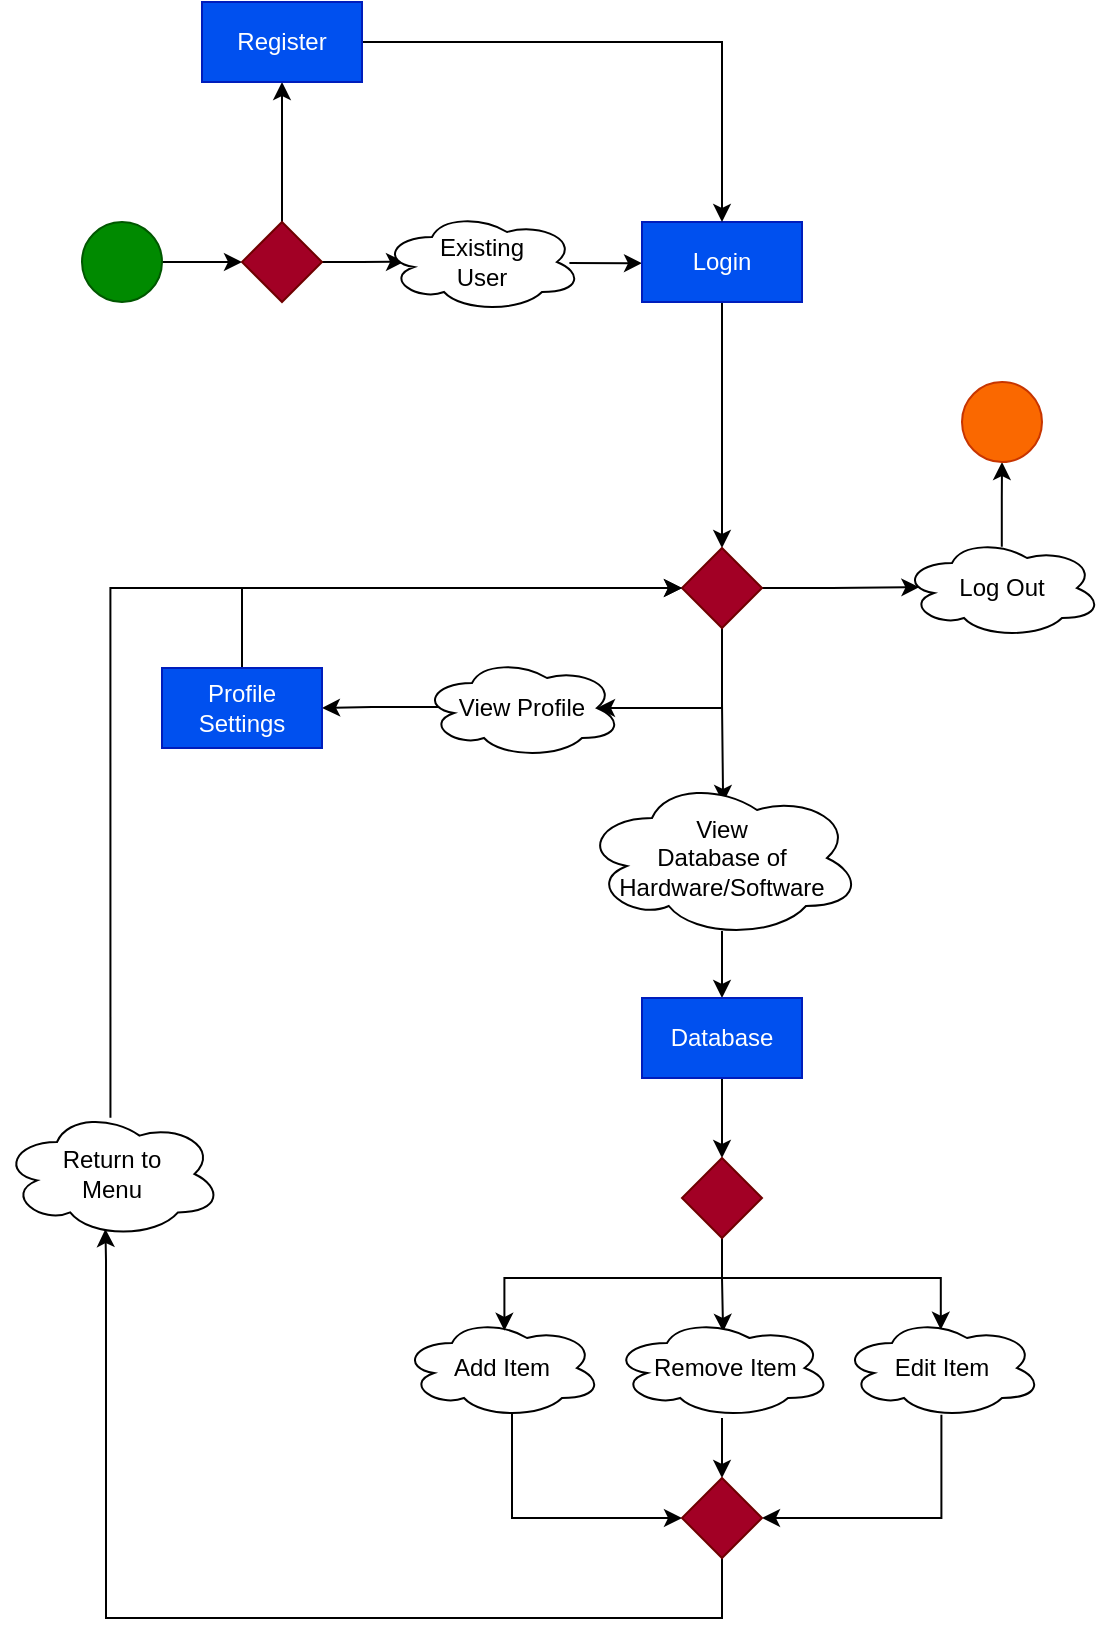 <mxfile version="21.3.2" type="device">
  <diagram name="Page-1" id="KKDiJUULvBYb42bfsppv">
    <mxGraphModel dx="1259" dy="627" grid="1" gridSize="10" guides="1" tooltips="1" connect="1" arrows="1" fold="1" page="1" pageScale="1" pageWidth="850" pageHeight="1100" math="0" shadow="0">
      <root>
        <mxCell id="0" />
        <mxCell id="1" parent="0" />
        <mxCell id="onUoi8UkNJH3Dttnj52P-67" style="edgeStyle=orthogonalEdgeStyle;rounded=0;orthogonalLoop=1;jettySize=auto;html=1;entryX=0;entryY=0.5;entryDx=0;entryDy=0;" parent="1" source="onUoi8UkNJH3Dttnj52P-14" target="onUoi8UkNJH3Dttnj52P-16" edge="1">
          <mxGeometry relative="1" as="geometry" />
        </mxCell>
        <mxCell id="onUoi8UkNJH3Dttnj52P-14" value="" style="ellipse;whiteSpace=wrap;html=1;aspect=fixed;fillColor=#008a00;fontColor=#ffffff;strokeColor=#005700;" parent="1" vertex="1">
          <mxGeometry x="80" y="120" width="40" height="40" as="geometry" />
        </mxCell>
        <mxCell id="onUoi8UkNJH3Dttnj52P-24" style="edgeStyle=orthogonalEdgeStyle;rounded=0;orthogonalLoop=1;jettySize=auto;html=1;entryX=0.11;entryY=0.498;entryDx=0;entryDy=0;entryPerimeter=0;" parent="1" source="onUoi8UkNJH3Dttnj52P-16" target="onUoi8UkNJH3Dttnj52P-23" edge="1">
          <mxGeometry relative="1" as="geometry" />
        </mxCell>
        <mxCell id="lmUzXylaOOdWKBD0-3yT-2" style="edgeStyle=orthogonalEdgeStyle;rounded=0;orthogonalLoop=1;jettySize=auto;html=1;exitX=0.5;exitY=0;exitDx=0;exitDy=0;entryX=0.5;entryY=1;entryDx=0;entryDy=0;" edge="1" parent="1" source="onUoi8UkNJH3Dttnj52P-16" target="lmUzXylaOOdWKBD0-3yT-1">
          <mxGeometry relative="1" as="geometry" />
        </mxCell>
        <mxCell id="onUoi8UkNJH3Dttnj52P-16" value="" style="rhombus;whiteSpace=wrap;html=1;fillColor=#a20025;fontColor=#ffffff;strokeColor=#6F0000;" parent="1" vertex="1">
          <mxGeometry x="160" y="120" width="40" height="40" as="geometry" />
        </mxCell>
        <mxCell id="onUoi8UkNJH3Dttnj52P-26" style="edgeStyle=orthogonalEdgeStyle;rounded=0;orthogonalLoop=1;jettySize=auto;html=1;entryX=0;entryY=0.5;entryDx=0;entryDy=0;exitX=0.937;exitY=0.511;exitDx=0;exitDy=0;exitPerimeter=0;" parent="1" source="onUoi8UkNJH3Dttnj52P-23" target="onUoi8UkNJH3Dttnj52P-25" edge="1">
          <mxGeometry relative="1" as="geometry" />
        </mxCell>
        <mxCell id="onUoi8UkNJH3Dttnj52P-23" value="Existing &lt;br&gt;User" style="ellipse;shape=cloud;whiteSpace=wrap;html=1;" parent="1" vertex="1">
          <mxGeometry x="230" y="115" width="100" height="50" as="geometry" />
        </mxCell>
        <mxCell id="onUoi8UkNJH3Dttnj52P-29" style="edgeStyle=orthogonalEdgeStyle;rounded=0;orthogonalLoop=1;jettySize=auto;html=1;entryX=0.5;entryY=0;entryDx=0;entryDy=0;" parent="1" source="onUoi8UkNJH3Dttnj52P-25" target="onUoi8UkNJH3Dttnj52P-28" edge="1">
          <mxGeometry relative="1" as="geometry" />
        </mxCell>
        <mxCell id="onUoi8UkNJH3Dttnj52P-25" value="Login" style="rounded=0;whiteSpace=wrap;html=1;fillColor=#0050ef;fontColor=#ffffff;strokeColor=#001DBC;" parent="1" vertex="1">
          <mxGeometry x="360" y="120" width="80" height="40" as="geometry" />
        </mxCell>
        <mxCell id="onUoi8UkNJH3Dttnj52P-31" style="edgeStyle=orthogonalEdgeStyle;rounded=0;orthogonalLoop=1;jettySize=auto;html=1;entryX=0.875;entryY=0.5;entryDx=0;entryDy=0;entryPerimeter=0;" parent="1" source="onUoi8UkNJH3Dttnj52P-28" target="onUoi8UkNJH3Dttnj52P-30" edge="1">
          <mxGeometry relative="1" as="geometry">
            <Array as="points">
              <mxPoint x="400" y="363" />
              <mxPoint x="348" y="363" />
            </Array>
          </mxGeometry>
        </mxCell>
        <mxCell id="onUoi8UkNJH3Dttnj52P-41" style="edgeStyle=orthogonalEdgeStyle;rounded=0;orthogonalLoop=1;jettySize=auto;html=1;entryX=0.504;entryY=0.156;entryDx=0;entryDy=0;entryPerimeter=0;" parent="1" source="onUoi8UkNJH3Dttnj52P-28" target="onUoi8UkNJH3Dttnj52P-40" edge="1">
          <mxGeometry relative="1" as="geometry" />
        </mxCell>
        <mxCell id="onUoi8UkNJH3Dttnj52P-76" style="edgeStyle=orthogonalEdgeStyle;rounded=0;orthogonalLoop=1;jettySize=auto;html=1;entryX=0.087;entryY=0.492;entryDx=0;entryDy=0;entryPerimeter=0;" parent="1" source="onUoi8UkNJH3Dttnj52P-28" target="onUoi8UkNJH3Dttnj52P-63" edge="1">
          <mxGeometry relative="1" as="geometry" />
        </mxCell>
        <mxCell id="onUoi8UkNJH3Dttnj52P-28" value="" style="rhombus;whiteSpace=wrap;html=1;fillColor=#a20025;strokeColor=#6F0000;fontColor=#ffffff;" parent="1" vertex="1">
          <mxGeometry x="380" y="283" width="40" height="40" as="geometry" />
        </mxCell>
        <mxCell id="onUoi8UkNJH3Dttnj52P-38" style="edgeStyle=orthogonalEdgeStyle;rounded=0;orthogonalLoop=1;jettySize=auto;html=1;entryX=1;entryY=0.5;entryDx=0;entryDy=0;exitX=0.086;exitY=0.49;exitDx=0;exitDy=0;exitPerimeter=0;" parent="1" source="onUoi8UkNJH3Dttnj52P-30" target="onUoi8UkNJH3Dttnj52P-32" edge="1">
          <mxGeometry relative="1" as="geometry" />
        </mxCell>
        <mxCell id="onUoi8UkNJH3Dttnj52P-30" value="View Profile" style="ellipse;shape=cloud;whiteSpace=wrap;html=1;" parent="1" vertex="1">
          <mxGeometry x="250" y="338" width="100" height="50" as="geometry" />
        </mxCell>
        <mxCell id="onUoi8UkNJH3Dttnj52P-39" style="edgeStyle=orthogonalEdgeStyle;rounded=0;orthogonalLoop=1;jettySize=auto;html=1;entryX=0;entryY=0.5;entryDx=0;entryDy=0;" parent="1" source="onUoi8UkNJH3Dttnj52P-32" target="onUoi8UkNJH3Dttnj52P-28" edge="1">
          <mxGeometry relative="1" as="geometry">
            <Array as="points">
              <mxPoint x="160" y="303" />
            </Array>
          </mxGeometry>
        </mxCell>
        <mxCell id="onUoi8UkNJH3Dttnj52P-32" value="Profile Settings" style="rounded=0;whiteSpace=wrap;html=1;fillColor=#0050ef;fontColor=#ffffff;strokeColor=#001DBC;" parent="1" vertex="1">
          <mxGeometry x="120" y="343" width="80" height="40" as="geometry" />
        </mxCell>
        <mxCell id="onUoi8UkNJH3Dttnj52P-43" style="edgeStyle=orthogonalEdgeStyle;rounded=0;orthogonalLoop=1;jettySize=auto;html=1;entryX=0.5;entryY=0;entryDx=0;entryDy=0;exitX=0.5;exitY=0.957;exitDx=0;exitDy=0;exitPerimeter=0;" parent="1" source="onUoi8UkNJH3Dttnj52P-40" target="onUoi8UkNJH3Dttnj52P-42" edge="1">
          <mxGeometry relative="1" as="geometry" />
        </mxCell>
        <mxCell id="onUoi8UkNJH3Dttnj52P-40" value="View &lt;br&gt;Database of Hardware/Software" style="ellipse;shape=cloud;whiteSpace=wrap;html=1;" parent="1" vertex="1">
          <mxGeometry x="330" y="398" width="140" height="80" as="geometry" />
        </mxCell>
        <mxCell id="onUoi8UkNJH3Dttnj52P-48" style="edgeStyle=orthogonalEdgeStyle;rounded=0;orthogonalLoop=1;jettySize=auto;html=1;entryX=0.5;entryY=0;entryDx=0;entryDy=0;" parent="1" source="onUoi8UkNJH3Dttnj52P-42" target="onUoi8UkNJH3Dttnj52P-47" edge="1">
          <mxGeometry relative="1" as="geometry" />
        </mxCell>
        <mxCell id="onUoi8UkNJH3Dttnj52P-42" value="Database" style="rounded=0;whiteSpace=wrap;html=1;fillColor=#0050ef;fontColor=#ffffff;strokeColor=#001DBC;" parent="1" vertex="1">
          <mxGeometry x="360" y="508" width="80" height="40" as="geometry" />
        </mxCell>
        <mxCell id="onUoi8UkNJH3Dttnj52P-56" style="edgeStyle=orthogonalEdgeStyle;rounded=0;orthogonalLoop=1;jettySize=auto;html=1;entryX=0;entryY=0.5;entryDx=0;entryDy=0;exitX=0.55;exitY=0.95;exitDx=0;exitDy=0;exitPerimeter=0;" parent="1" source="onUoi8UkNJH3Dttnj52P-44" target="onUoi8UkNJH3Dttnj52P-54" edge="1">
          <mxGeometry relative="1" as="geometry">
            <Array as="points">
              <mxPoint x="295" y="768" />
            </Array>
          </mxGeometry>
        </mxCell>
        <mxCell id="onUoi8UkNJH3Dttnj52P-44" value="Add Item" style="ellipse;shape=cloud;whiteSpace=wrap;html=1;" parent="1" vertex="1">
          <mxGeometry x="240" y="668" width="100" height="50" as="geometry" />
        </mxCell>
        <mxCell id="onUoi8UkNJH3Dttnj52P-49" style="edgeStyle=orthogonalEdgeStyle;rounded=0;orthogonalLoop=1;jettySize=auto;html=1;exitX=0.5;exitY=1;exitDx=0;exitDy=0;entryX=0.512;entryY=0.128;entryDx=0;entryDy=0;entryPerimeter=0;" parent="1" source="onUoi8UkNJH3Dttnj52P-47" target="onUoi8UkNJH3Dttnj52P-44" edge="1">
          <mxGeometry relative="1" as="geometry">
            <mxPoint x="320" y="668" as="targetPoint" />
            <Array as="points">
              <mxPoint x="400" y="648" />
              <mxPoint x="291" y="648" />
            </Array>
          </mxGeometry>
        </mxCell>
        <mxCell id="onUoi8UkNJH3Dttnj52P-51" style="edgeStyle=orthogonalEdgeStyle;rounded=0;orthogonalLoop=1;jettySize=auto;html=1;entryX=0.505;entryY=0.138;entryDx=0;entryDy=0;entryPerimeter=0;" parent="1" source="onUoi8UkNJH3Dttnj52P-47" target="onUoi8UkNJH3Dttnj52P-50" edge="1">
          <mxGeometry relative="1" as="geometry" />
        </mxCell>
        <mxCell id="onUoi8UkNJH3Dttnj52P-53" style="edgeStyle=orthogonalEdgeStyle;rounded=0;orthogonalLoop=1;jettySize=auto;html=1;entryX=0.494;entryY=0.117;entryDx=0;entryDy=0;entryPerimeter=0;exitX=0.5;exitY=1;exitDx=0;exitDy=0;" parent="1" source="onUoi8UkNJH3Dttnj52P-47" target="onUoi8UkNJH3Dttnj52P-52" edge="1">
          <mxGeometry relative="1" as="geometry" />
        </mxCell>
        <mxCell id="onUoi8UkNJH3Dttnj52P-47" value="" style="rhombus;whiteSpace=wrap;html=1;fillColor=#a20025;strokeColor=#6F0000;fontColor=#ffffff;" parent="1" vertex="1">
          <mxGeometry x="380" y="588" width="40" height="40" as="geometry" />
        </mxCell>
        <mxCell id="onUoi8UkNJH3Dttnj52P-55" style="edgeStyle=orthogonalEdgeStyle;rounded=0;orthogonalLoop=1;jettySize=auto;html=1;entryX=0.5;entryY=0;entryDx=0;entryDy=0;" parent="1" source="onUoi8UkNJH3Dttnj52P-50" target="onUoi8UkNJH3Dttnj52P-54" edge="1">
          <mxGeometry relative="1" as="geometry" />
        </mxCell>
        <mxCell id="onUoi8UkNJH3Dttnj52P-50" value="&amp;nbsp;Remove Item" style="ellipse;shape=cloud;whiteSpace=wrap;html=1;" parent="1" vertex="1">
          <mxGeometry x="345" y="668" width="110" height="50" as="geometry" />
        </mxCell>
        <mxCell id="onUoi8UkNJH3Dttnj52P-58" style="edgeStyle=orthogonalEdgeStyle;rounded=0;orthogonalLoop=1;jettySize=auto;html=1;entryX=1;entryY=0.5;entryDx=0;entryDy=0;exitX=0.497;exitY=0.967;exitDx=0;exitDy=0;exitPerimeter=0;" parent="1" source="onUoi8UkNJH3Dttnj52P-52" target="onUoi8UkNJH3Dttnj52P-54" edge="1">
          <mxGeometry relative="1" as="geometry">
            <Array as="points">
              <mxPoint x="510" y="768" />
            </Array>
          </mxGeometry>
        </mxCell>
        <mxCell id="onUoi8UkNJH3Dttnj52P-52" value="Edit Item" style="ellipse;shape=cloud;whiteSpace=wrap;html=1;" parent="1" vertex="1">
          <mxGeometry x="460" y="668" width="100" height="50" as="geometry" />
        </mxCell>
        <mxCell id="onUoi8UkNJH3Dttnj52P-59" style="edgeStyle=orthogonalEdgeStyle;rounded=0;orthogonalLoop=1;jettySize=auto;html=1;entryX=0.47;entryY=0.93;entryDx=0;entryDy=0;entryPerimeter=0;" parent="1" source="onUoi8UkNJH3Dttnj52P-54" target="onUoi8UkNJH3Dttnj52P-74" edge="1">
          <mxGeometry relative="1" as="geometry">
            <mxPoint x="90" y="649" as="targetPoint" />
            <Array as="points">
              <mxPoint x="400" y="818" />
              <mxPoint x="92" y="818" />
              <mxPoint x="92" y="639" />
            </Array>
          </mxGeometry>
        </mxCell>
        <mxCell id="onUoi8UkNJH3Dttnj52P-54" value="" style="rhombus;whiteSpace=wrap;html=1;fillColor=#a20025;strokeColor=#6F0000;fontColor=#ffffff;" parent="1" vertex="1">
          <mxGeometry x="380" y="748" width="40" height="40" as="geometry" />
        </mxCell>
        <mxCell id="onUoi8UkNJH3Dttnj52P-66" style="edgeStyle=orthogonalEdgeStyle;rounded=0;orthogonalLoop=1;jettySize=auto;html=1;entryX=0.5;entryY=1;entryDx=0;entryDy=0;exitX=0.499;exitY=0.087;exitDx=0;exitDy=0;exitPerimeter=0;" parent="1" source="onUoi8UkNJH3Dttnj52P-63" target="onUoi8UkNJH3Dttnj52P-65" edge="1">
          <mxGeometry relative="1" as="geometry" />
        </mxCell>
        <mxCell id="onUoi8UkNJH3Dttnj52P-63" value="Log Out" style="ellipse;shape=cloud;whiteSpace=wrap;html=1;" parent="1" vertex="1">
          <mxGeometry x="490" y="278" width="100" height="50" as="geometry" />
        </mxCell>
        <mxCell id="onUoi8UkNJH3Dttnj52P-65" value="" style="ellipse;whiteSpace=wrap;html=1;aspect=fixed;fillColor=#fa6800;fontColor=#000000;strokeColor=#C73500;" parent="1" vertex="1">
          <mxGeometry x="520" y="200" width="40" height="40" as="geometry" />
        </mxCell>
        <mxCell id="lmUzXylaOOdWKBD0-3yT-4" style="edgeStyle=orthogonalEdgeStyle;rounded=0;orthogonalLoop=1;jettySize=auto;html=1;entryX=0;entryY=0.5;entryDx=0;entryDy=0;exitX=0.493;exitY=0.06;exitDx=0;exitDy=0;exitPerimeter=0;" edge="1" parent="1" source="onUoi8UkNJH3Dttnj52P-74" target="onUoi8UkNJH3Dttnj52P-28">
          <mxGeometry relative="1" as="geometry">
            <Array as="points">
              <mxPoint x="94" y="303" />
            </Array>
          </mxGeometry>
        </mxCell>
        <mxCell id="onUoi8UkNJH3Dttnj52P-74" value="Return to &lt;br&gt;Menu" style="ellipse;shape=cloud;whiteSpace=wrap;html=1;" parent="1" vertex="1">
          <mxGeometry x="40" y="564" width="110" height="64" as="geometry" />
        </mxCell>
        <mxCell id="lmUzXylaOOdWKBD0-3yT-3" style="edgeStyle=orthogonalEdgeStyle;rounded=0;orthogonalLoop=1;jettySize=auto;html=1;exitX=1;exitY=0.5;exitDx=0;exitDy=0;entryX=0.5;entryY=0;entryDx=0;entryDy=0;" edge="1" parent="1" source="lmUzXylaOOdWKBD0-3yT-1" target="onUoi8UkNJH3Dttnj52P-25">
          <mxGeometry relative="1" as="geometry" />
        </mxCell>
        <mxCell id="lmUzXylaOOdWKBD0-3yT-1" value="Register" style="rounded=0;whiteSpace=wrap;html=1;fillColor=#0050ef;fontColor=#ffffff;strokeColor=#001DBC;" vertex="1" parent="1">
          <mxGeometry x="140" y="10" width="80" height="40" as="geometry" />
        </mxCell>
      </root>
    </mxGraphModel>
  </diagram>
</mxfile>
